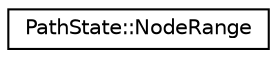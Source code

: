 digraph "Graphical Class Hierarchy"
{
 // LATEX_PDF_SIZE
  edge [fontname="Helvetica",fontsize="10",labelfontname="Helvetica",labelfontsize="10"];
  node [fontname="Helvetica",fontsize="10",shape=record];
  rankdir="LR";
  Node0 [label="PathState::NodeRange",height=0.2,width=0.4,color="black", fillcolor="white", style="filled",URL="$classoperations__research_1_1_path_state_1_1_node_range.html",tooltip=" "];
}
